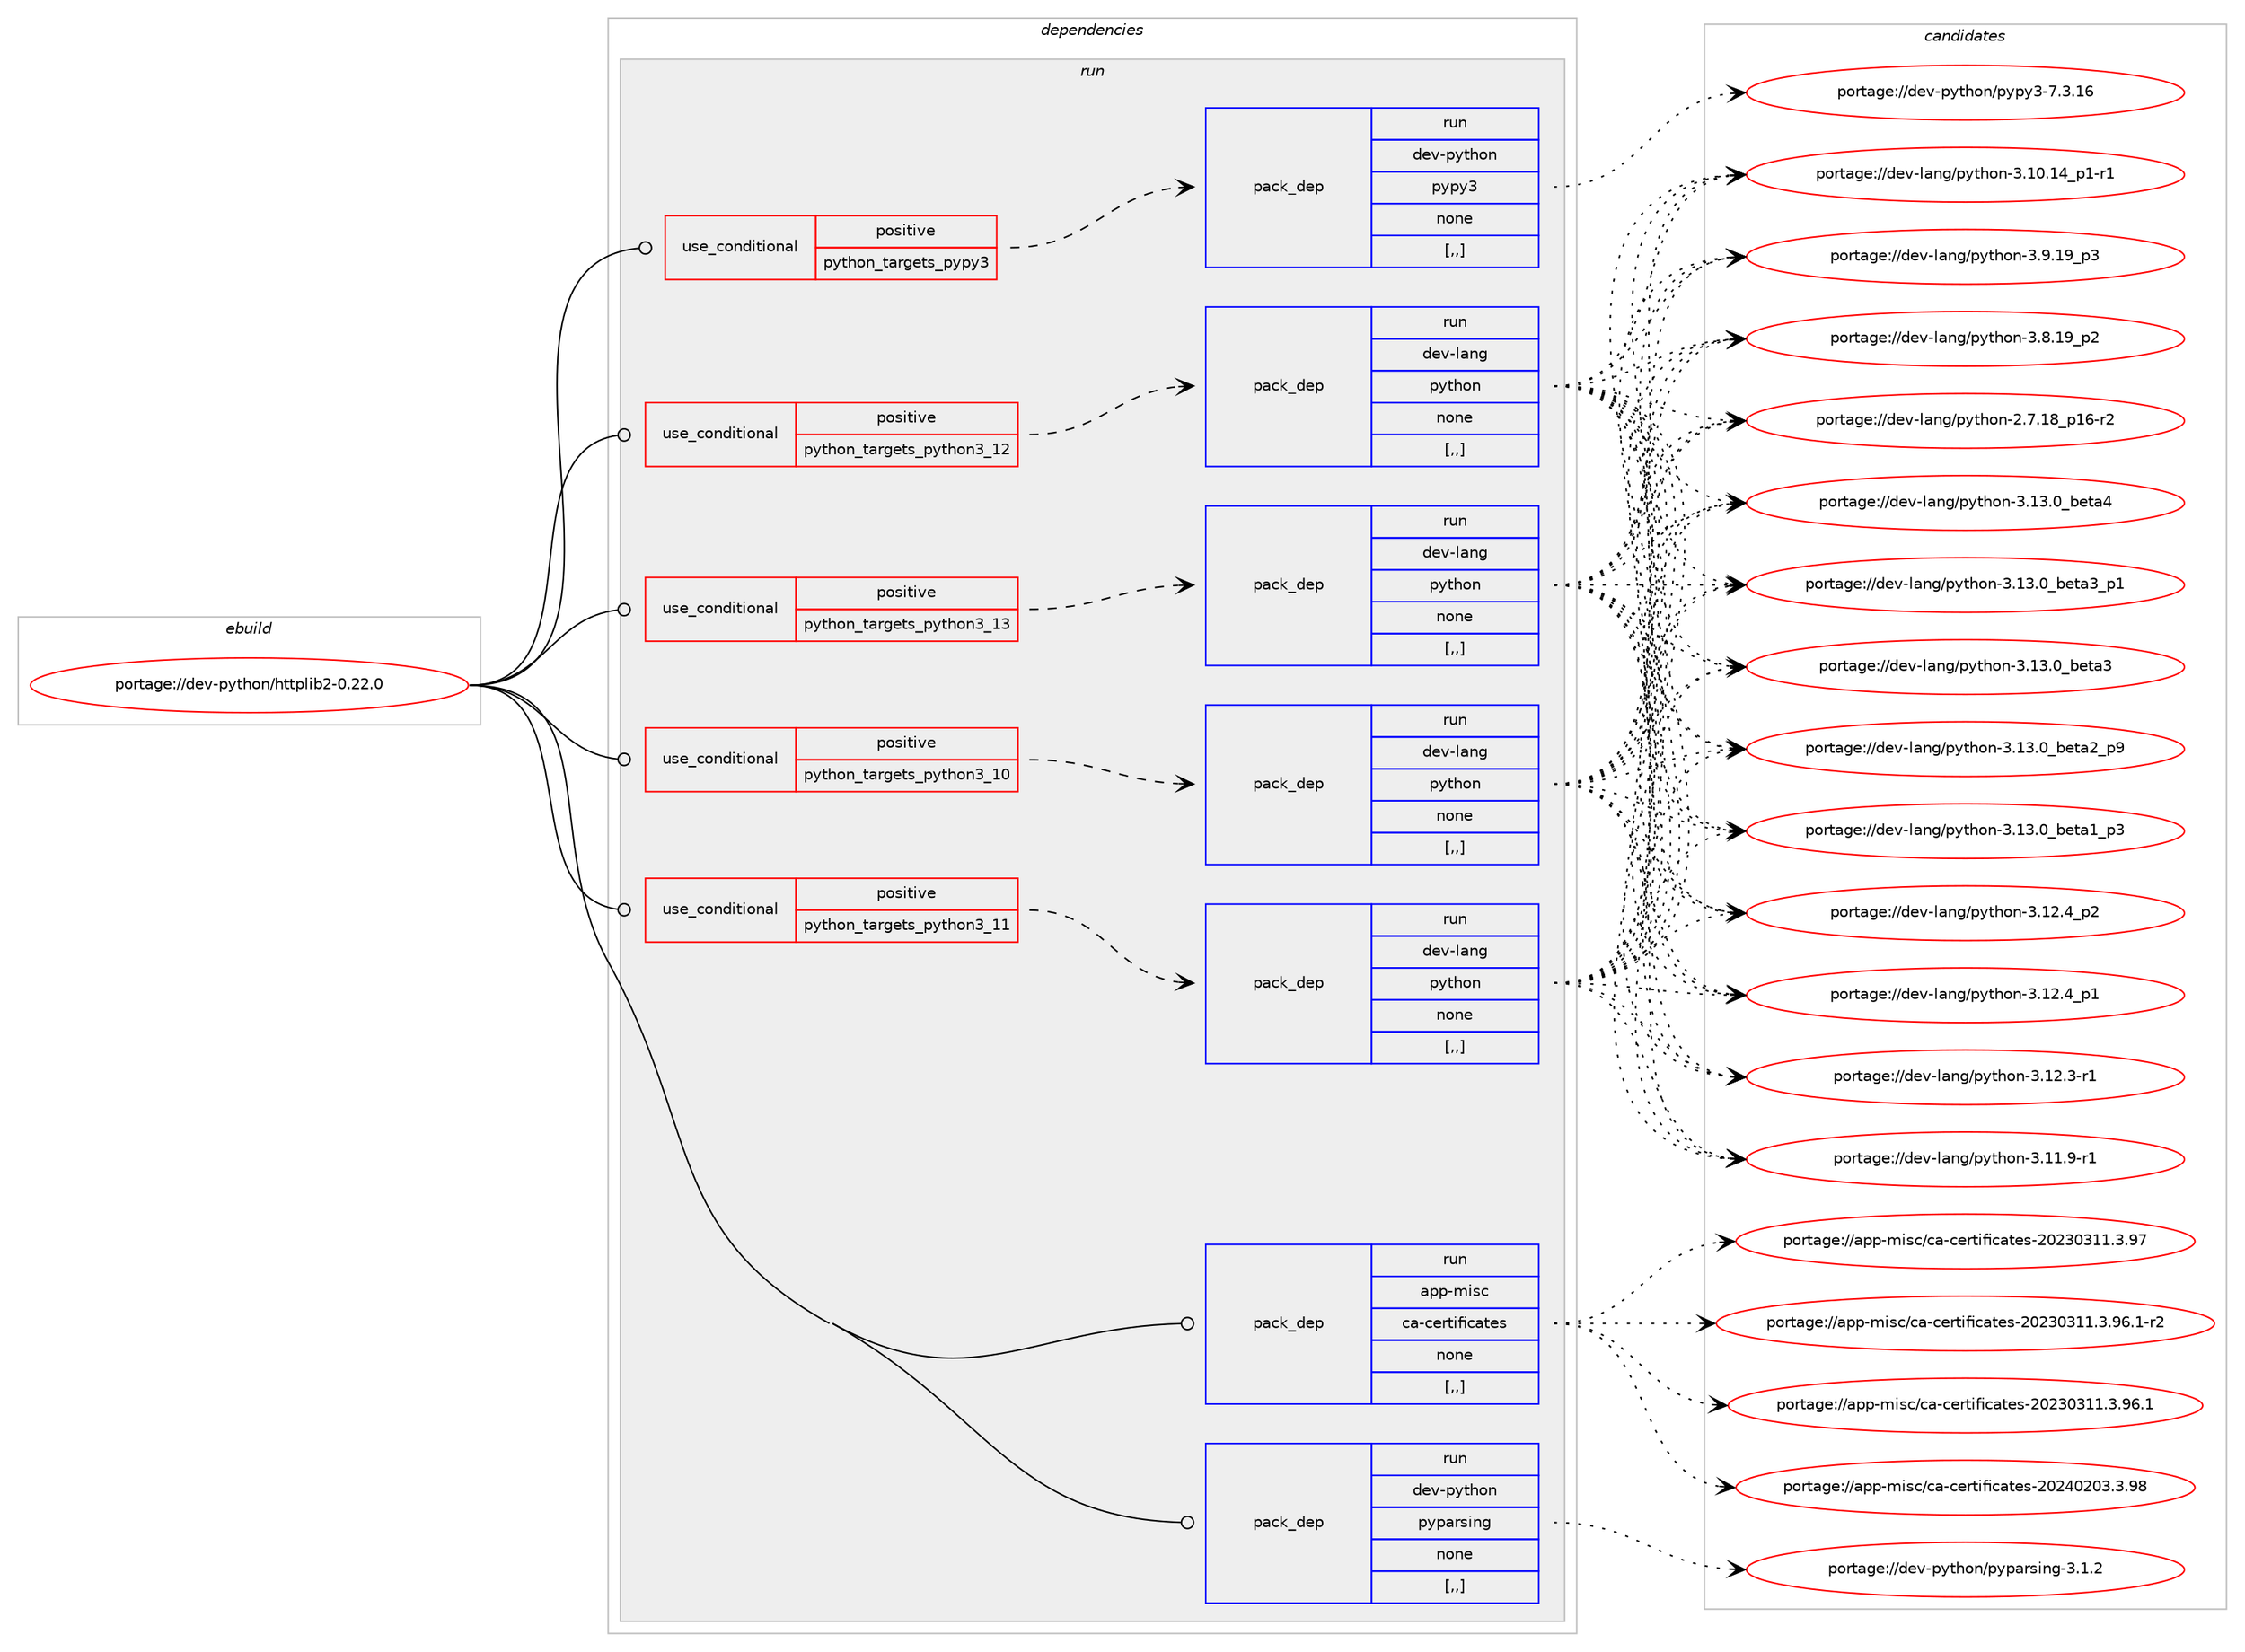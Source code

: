 digraph prolog {

# *************
# Graph options
# *************

newrank=true;
concentrate=true;
compound=true;
graph [rankdir=LR,fontname=Helvetica,fontsize=10,ranksep=1.5];#, ranksep=2.5, nodesep=0.2];
edge  [arrowhead=vee];
node  [fontname=Helvetica,fontsize=10];

# **********
# The ebuild
# **********

subgraph cluster_leftcol {
color=gray;
label=<<i>ebuild</i>>;
id [label="portage://dev-python/httplib2-0.22.0", color=red, width=4, href="../dev-python/httplib2-0.22.0.svg"];
}

# ****************
# The dependencies
# ****************

subgraph cluster_midcol {
color=gray;
label=<<i>dependencies</i>>;
subgraph cluster_compile {
fillcolor="#eeeeee";
style=filled;
label=<<i>compile</i>>;
}
subgraph cluster_compileandrun {
fillcolor="#eeeeee";
style=filled;
label=<<i>compile and run</i>>;
}
subgraph cluster_run {
fillcolor="#eeeeee";
style=filled;
label=<<i>run</i>>;
subgraph cond33622 {
dependency148339 [label=<<TABLE BORDER="0" CELLBORDER="1" CELLSPACING="0" CELLPADDING="4"><TR><TD ROWSPAN="3" CELLPADDING="10">use_conditional</TD></TR><TR><TD>positive</TD></TR><TR><TD>python_targets_pypy3</TD></TR></TABLE>>, shape=none, color=red];
subgraph pack113464 {
dependency148340 [label=<<TABLE BORDER="0" CELLBORDER="1" CELLSPACING="0" CELLPADDING="4" WIDTH="220"><TR><TD ROWSPAN="6" CELLPADDING="30">pack_dep</TD></TR><TR><TD WIDTH="110">run</TD></TR><TR><TD>dev-python</TD></TR><TR><TD>pypy3</TD></TR><TR><TD>none</TD></TR><TR><TD>[,,]</TD></TR></TABLE>>, shape=none, color=blue];
}
dependency148339:e -> dependency148340:w [weight=20,style="dashed",arrowhead="vee"];
}
id:e -> dependency148339:w [weight=20,style="solid",arrowhead="odot"];
subgraph cond33623 {
dependency148341 [label=<<TABLE BORDER="0" CELLBORDER="1" CELLSPACING="0" CELLPADDING="4"><TR><TD ROWSPAN="3" CELLPADDING="10">use_conditional</TD></TR><TR><TD>positive</TD></TR><TR><TD>python_targets_python3_10</TD></TR></TABLE>>, shape=none, color=red];
subgraph pack113465 {
dependency148342 [label=<<TABLE BORDER="0" CELLBORDER="1" CELLSPACING="0" CELLPADDING="4" WIDTH="220"><TR><TD ROWSPAN="6" CELLPADDING="30">pack_dep</TD></TR><TR><TD WIDTH="110">run</TD></TR><TR><TD>dev-lang</TD></TR><TR><TD>python</TD></TR><TR><TD>none</TD></TR><TR><TD>[,,]</TD></TR></TABLE>>, shape=none, color=blue];
}
dependency148341:e -> dependency148342:w [weight=20,style="dashed",arrowhead="vee"];
}
id:e -> dependency148341:w [weight=20,style="solid",arrowhead="odot"];
subgraph cond33624 {
dependency148343 [label=<<TABLE BORDER="0" CELLBORDER="1" CELLSPACING="0" CELLPADDING="4"><TR><TD ROWSPAN="3" CELLPADDING="10">use_conditional</TD></TR><TR><TD>positive</TD></TR><TR><TD>python_targets_python3_11</TD></TR></TABLE>>, shape=none, color=red];
subgraph pack113466 {
dependency148344 [label=<<TABLE BORDER="0" CELLBORDER="1" CELLSPACING="0" CELLPADDING="4" WIDTH="220"><TR><TD ROWSPAN="6" CELLPADDING="30">pack_dep</TD></TR><TR><TD WIDTH="110">run</TD></TR><TR><TD>dev-lang</TD></TR><TR><TD>python</TD></TR><TR><TD>none</TD></TR><TR><TD>[,,]</TD></TR></TABLE>>, shape=none, color=blue];
}
dependency148343:e -> dependency148344:w [weight=20,style="dashed",arrowhead="vee"];
}
id:e -> dependency148343:w [weight=20,style="solid",arrowhead="odot"];
subgraph cond33625 {
dependency148345 [label=<<TABLE BORDER="0" CELLBORDER="1" CELLSPACING="0" CELLPADDING="4"><TR><TD ROWSPAN="3" CELLPADDING="10">use_conditional</TD></TR><TR><TD>positive</TD></TR><TR><TD>python_targets_python3_12</TD></TR></TABLE>>, shape=none, color=red];
subgraph pack113467 {
dependency148346 [label=<<TABLE BORDER="0" CELLBORDER="1" CELLSPACING="0" CELLPADDING="4" WIDTH="220"><TR><TD ROWSPAN="6" CELLPADDING="30">pack_dep</TD></TR><TR><TD WIDTH="110">run</TD></TR><TR><TD>dev-lang</TD></TR><TR><TD>python</TD></TR><TR><TD>none</TD></TR><TR><TD>[,,]</TD></TR></TABLE>>, shape=none, color=blue];
}
dependency148345:e -> dependency148346:w [weight=20,style="dashed",arrowhead="vee"];
}
id:e -> dependency148345:w [weight=20,style="solid",arrowhead="odot"];
subgraph cond33626 {
dependency148347 [label=<<TABLE BORDER="0" CELLBORDER="1" CELLSPACING="0" CELLPADDING="4"><TR><TD ROWSPAN="3" CELLPADDING="10">use_conditional</TD></TR><TR><TD>positive</TD></TR><TR><TD>python_targets_python3_13</TD></TR></TABLE>>, shape=none, color=red];
subgraph pack113468 {
dependency148348 [label=<<TABLE BORDER="0" CELLBORDER="1" CELLSPACING="0" CELLPADDING="4" WIDTH="220"><TR><TD ROWSPAN="6" CELLPADDING="30">pack_dep</TD></TR><TR><TD WIDTH="110">run</TD></TR><TR><TD>dev-lang</TD></TR><TR><TD>python</TD></TR><TR><TD>none</TD></TR><TR><TD>[,,]</TD></TR></TABLE>>, shape=none, color=blue];
}
dependency148347:e -> dependency148348:w [weight=20,style="dashed",arrowhead="vee"];
}
id:e -> dependency148347:w [weight=20,style="solid",arrowhead="odot"];
subgraph pack113469 {
dependency148349 [label=<<TABLE BORDER="0" CELLBORDER="1" CELLSPACING="0" CELLPADDING="4" WIDTH="220"><TR><TD ROWSPAN="6" CELLPADDING="30">pack_dep</TD></TR><TR><TD WIDTH="110">run</TD></TR><TR><TD>app-misc</TD></TR><TR><TD>ca-certificates</TD></TR><TR><TD>none</TD></TR><TR><TD>[,,]</TD></TR></TABLE>>, shape=none, color=blue];
}
id:e -> dependency148349:w [weight=20,style="solid",arrowhead="odot"];
subgraph pack113470 {
dependency148350 [label=<<TABLE BORDER="0" CELLBORDER="1" CELLSPACING="0" CELLPADDING="4" WIDTH="220"><TR><TD ROWSPAN="6" CELLPADDING="30">pack_dep</TD></TR><TR><TD WIDTH="110">run</TD></TR><TR><TD>dev-python</TD></TR><TR><TD>pyparsing</TD></TR><TR><TD>none</TD></TR><TR><TD>[,,]</TD></TR></TABLE>>, shape=none, color=blue];
}
id:e -> dependency148350:w [weight=20,style="solid",arrowhead="odot"];
}
}

# **************
# The candidates
# **************

subgraph cluster_choices {
rank=same;
color=gray;
label=<<i>candidates</i>>;

subgraph choice113464 {
color=black;
nodesep=1;
choice10010111845112121116104111110471121211121215145554651464954 [label="portage://dev-python/pypy3-7.3.16", color=red, width=4,href="../dev-python/pypy3-7.3.16.svg"];
dependency148340:e -> choice10010111845112121116104111110471121211121215145554651464954:w [style=dotted,weight="100"];
}
subgraph choice113465 {
color=black;
nodesep=1;
choice1001011184510897110103471121211161041111104551464951464895981011169752 [label="portage://dev-lang/python-3.13.0_beta4", color=red, width=4,href="../dev-lang/python-3.13.0_beta4.svg"];
choice10010111845108971101034711212111610411111045514649514648959810111697519511249 [label="portage://dev-lang/python-3.13.0_beta3_p1", color=red, width=4,href="../dev-lang/python-3.13.0_beta3_p1.svg"];
choice1001011184510897110103471121211161041111104551464951464895981011169751 [label="portage://dev-lang/python-3.13.0_beta3", color=red, width=4,href="../dev-lang/python-3.13.0_beta3.svg"];
choice10010111845108971101034711212111610411111045514649514648959810111697509511257 [label="portage://dev-lang/python-3.13.0_beta2_p9", color=red, width=4,href="../dev-lang/python-3.13.0_beta2_p9.svg"];
choice10010111845108971101034711212111610411111045514649514648959810111697499511251 [label="portage://dev-lang/python-3.13.0_beta1_p3", color=red, width=4,href="../dev-lang/python-3.13.0_beta1_p3.svg"];
choice100101118451089711010347112121116104111110455146495046529511250 [label="portage://dev-lang/python-3.12.4_p2", color=red, width=4,href="../dev-lang/python-3.12.4_p2.svg"];
choice100101118451089711010347112121116104111110455146495046529511249 [label="portage://dev-lang/python-3.12.4_p1", color=red, width=4,href="../dev-lang/python-3.12.4_p1.svg"];
choice100101118451089711010347112121116104111110455146495046514511449 [label="portage://dev-lang/python-3.12.3-r1", color=red, width=4,href="../dev-lang/python-3.12.3-r1.svg"];
choice100101118451089711010347112121116104111110455146494946574511449 [label="portage://dev-lang/python-3.11.9-r1", color=red, width=4,href="../dev-lang/python-3.11.9-r1.svg"];
choice100101118451089711010347112121116104111110455146494846495295112494511449 [label="portage://dev-lang/python-3.10.14_p1-r1", color=red, width=4,href="../dev-lang/python-3.10.14_p1-r1.svg"];
choice100101118451089711010347112121116104111110455146574649579511251 [label="portage://dev-lang/python-3.9.19_p3", color=red, width=4,href="../dev-lang/python-3.9.19_p3.svg"];
choice100101118451089711010347112121116104111110455146564649579511250 [label="portage://dev-lang/python-3.8.19_p2", color=red, width=4,href="../dev-lang/python-3.8.19_p2.svg"];
choice100101118451089711010347112121116104111110455046554649569511249544511450 [label="portage://dev-lang/python-2.7.18_p16-r2", color=red, width=4,href="../dev-lang/python-2.7.18_p16-r2.svg"];
dependency148342:e -> choice1001011184510897110103471121211161041111104551464951464895981011169752:w [style=dotted,weight="100"];
dependency148342:e -> choice10010111845108971101034711212111610411111045514649514648959810111697519511249:w [style=dotted,weight="100"];
dependency148342:e -> choice1001011184510897110103471121211161041111104551464951464895981011169751:w [style=dotted,weight="100"];
dependency148342:e -> choice10010111845108971101034711212111610411111045514649514648959810111697509511257:w [style=dotted,weight="100"];
dependency148342:e -> choice10010111845108971101034711212111610411111045514649514648959810111697499511251:w [style=dotted,weight="100"];
dependency148342:e -> choice100101118451089711010347112121116104111110455146495046529511250:w [style=dotted,weight="100"];
dependency148342:e -> choice100101118451089711010347112121116104111110455146495046529511249:w [style=dotted,weight="100"];
dependency148342:e -> choice100101118451089711010347112121116104111110455146495046514511449:w [style=dotted,weight="100"];
dependency148342:e -> choice100101118451089711010347112121116104111110455146494946574511449:w [style=dotted,weight="100"];
dependency148342:e -> choice100101118451089711010347112121116104111110455146494846495295112494511449:w [style=dotted,weight="100"];
dependency148342:e -> choice100101118451089711010347112121116104111110455146574649579511251:w [style=dotted,weight="100"];
dependency148342:e -> choice100101118451089711010347112121116104111110455146564649579511250:w [style=dotted,weight="100"];
dependency148342:e -> choice100101118451089711010347112121116104111110455046554649569511249544511450:w [style=dotted,weight="100"];
}
subgraph choice113466 {
color=black;
nodesep=1;
choice1001011184510897110103471121211161041111104551464951464895981011169752 [label="portage://dev-lang/python-3.13.0_beta4", color=red, width=4,href="../dev-lang/python-3.13.0_beta4.svg"];
choice10010111845108971101034711212111610411111045514649514648959810111697519511249 [label="portage://dev-lang/python-3.13.0_beta3_p1", color=red, width=4,href="../dev-lang/python-3.13.0_beta3_p1.svg"];
choice1001011184510897110103471121211161041111104551464951464895981011169751 [label="portage://dev-lang/python-3.13.0_beta3", color=red, width=4,href="../dev-lang/python-3.13.0_beta3.svg"];
choice10010111845108971101034711212111610411111045514649514648959810111697509511257 [label="portage://dev-lang/python-3.13.0_beta2_p9", color=red, width=4,href="../dev-lang/python-3.13.0_beta2_p9.svg"];
choice10010111845108971101034711212111610411111045514649514648959810111697499511251 [label="portage://dev-lang/python-3.13.0_beta1_p3", color=red, width=4,href="../dev-lang/python-3.13.0_beta1_p3.svg"];
choice100101118451089711010347112121116104111110455146495046529511250 [label="portage://dev-lang/python-3.12.4_p2", color=red, width=4,href="../dev-lang/python-3.12.4_p2.svg"];
choice100101118451089711010347112121116104111110455146495046529511249 [label="portage://dev-lang/python-3.12.4_p1", color=red, width=4,href="../dev-lang/python-3.12.4_p1.svg"];
choice100101118451089711010347112121116104111110455146495046514511449 [label="portage://dev-lang/python-3.12.3-r1", color=red, width=4,href="../dev-lang/python-3.12.3-r1.svg"];
choice100101118451089711010347112121116104111110455146494946574511449 [label="portage://dev-lang/python-3.11.9-r1", color=red, width=4,href="../dev-lang/python-3.11.9-r1.svg"];
choice100101118451089711010347112121116104111110455146494846495295112494511449 [label="portage://dev-lang/python-3.10.14_p1-r1", color=red, width=4,href="../dev-lang/python-3.10.14_p1-r1.svg"];
choice100101118451089711010347112121116104111110455146574649579511251 [label="portage://dev-lang/python-3.9.19_p3", color=red, width=4,href="../dev-lang/python-3.9.19_p3.svg"];
choice100101118451089711010347112121116104111110455146564649579511250 [label="portage://dev-lang/python-3.8.19_p2", color=red, width=4,href="../dev-lang/python-3.8.19_p2.svg"];
choice100101118451089711010347112121116104111110455046554649569511249544511450 [label="portage://dev-lang/python-2.7.18_p16-r2", color=red, width=4,href="../dev-lang/python-2.7.18_p16-r2.svg"];
dependency148344:e -> choice1001011184510897110103471121211161041111104551464951464895981011169752:w [style=dotted,weight="100"];
dependency148344:e -> choice10010111845108971101034711212111610411111045514649514648959810111697519511249:w [style=dotted,weight="100"];
dependency148344:e -> choice1001011184510897110103471121211161041111104551464951464895981011169751:w [style=dotted,weight="100"];
dependency148344:e -> choice10010111845108971101034711212111610411111045514649514648959810111697509511257:w [style=dotted,weight="100"];
dependency148344:e -> choice10010111845108971101034711212111610411111045514649514648959810111697499511251:w [style=dotted,weight="100"];
dependency148344:e -> choice100101118451089711010347112121116104111110455146495046529511250:w [style=dotted,weight="100"];
dependency148344:e -> choice100101118451089711010347112121116104111110455146495046529511249:w [style=dotted,weight="100"];
dependency148344:e -> choice100101118451089711010347112121116104111110455146495046514511449:w [style=dotted,weight="100"];
dependency148344:e -> choice100101118451089711010347112121116104111110455146494946574511449:w [style=dotted,weight="100"];
dependency148344:e -> choice100101118451089711010347112121116104111110455146494846495295112494511449:w [style=dotted,weight="100"];
dependency148344:e -> choice100101118451089711010347112121116104111110455146574649579511251:w [style=dotted,weight="100"];
dependency148344:e -> choice100101118451089711010347112121116104111110455146564649579511250:w [style=dotted,weight="100"];
dependency148344:e -> choice100101118451089711010347112121116104111110455046554649569511249544511450:w [style=dotted,weight="100"];
}
subgraph choice113467 {
color=black;
nodesep=1;
choice1001011184510897110103471121211161041111104551464951464895981011169752 [label="portage://dev-lang/python-3.13.0_beta4", color=red, width=4,href="../dev-lang/python-3.13.0_beta4.svg"];
choice10010111845108971101034711212111610411111045514649514648959810111697519511249 [label="portage://dev-lang/python-3.13.0_beta3_p1", color=red, width=4,href="../dev-lang/python-3.13.0_beta3_p1.svg"];
choice1001011184510897110103471121211161041111104551464951464895981011169751 [label="portage://dev-lang/python-3.13.0_beta3", color=red, width=4,href="../dev-lang/python-3.13.0_beta3.svg"];
choice10010111845108971101034711212111610411111045514649514648959810111697509511257 [label="portage://dev-lang/python-3.13.0_beta2_p9", color=red, width=4,href="../dev-lang/python-3.13.0_beta2_p9.svg"];
choice10010111845108971101034711212111610411111045514649514648959810111697499511251 [label="portage://dev-lang/python-3.13.0_beta1_p3", color=red, width=4,href="../dev-lang/python-3.13.0_beta1_p3.svg"];
choice100101118451089711010347112121116104111110455146495046529511250 [label="portage://dev-lang/python-3.12.4_p2", color=red, width=4,href="../dev-lang/python-3.12.4_p2.svg"];
choice100101118451089711010347112121116104111110455146495046529511249 [label="portage://dev-lang/python-3.12.4_p1", color=red, width=4,href="../dev-lang/python-3.12.4_p1.svg"];
choice100101118451089711010347112121116104111110455146495046514511449 [label="portage://dev-lang/python-3.12.3-r1", color=red, width=4,href="../dev-lang/python-3.12.3-r1.svg"];
choice100101118451089711010347112121116104111110455146494946574511449 [label="portage://dev-lang/python-3.11.9-r1", color=red, width=4,href="../dev-lang/python-3.11.9-r1.svg"];
choice100101118451089711010347112121116104111110455146494846495295112494511449 [label="portage://dev-lang/python-3.10.14_p1-r1", color=red, width=4,href="../dev-lang/python-3.10.14_p1-r1.svg"];
choice100101118451089711010347112121116104111110455146574649579511251 [label="portage://dev-lang/python-3.9.19_p3", color=red, width=4,href="../dev-lang/python-3.9.19_p3.svg"];
choice100101118451089711010347112121116104111110455146564649579511250 [label="portage://dev-lang/python-3.8.19_p2", color=red, width=4,href="../dev-lang/python-3.8.19_p2.svg"];
choice100101118451089711010347112121116104111110455046554649569511249544511450 [label="portage://dev-lang/python-2.7.18_p16-r2", color=red, width=4,href="../dev-lang/python-2.7.18_p16-r2.svg"];
dependency148346:e -> choice1001011184510897110103471121211161041111104551464951464895981011169752:w [style=dotted,weight="100"];
dependency148346:e -> choice10010111845108971101034711212111610411111045514649514648959810111697519511249:w [style=dotted,weight="100"];
dependency148346:e -> choice1001011184510897110103471121211161041111104551464951464895981011169751:w [style=dotted,weight="100"];
dependency148346:e -> choice10010111845108971101034711212111610411111045514649514648959810111697509511257:w [style=dotted,weight="100"];
dependency148346:e -> choice10010111845108971101034711212111610411111045514649514648959810111697499511251:w [style=dotted,weight="100"];
dependency148346:e -> choice100101118451089711010347112121116104111110455146495046529511250:w [style=dotted,weight="100"];
dependency148346:e -> choice100101118451089711010347112121116104111110455146495046529511249:w [style=dotted,weight="100"];
dependency148346:e -> choice100101118451089711010347112121116104111110455146495046514511449:w [style=dotted,weight="100"];
dependency148346:e -> choice100101118451089711010347112121116104111110455146494946574511449:w [style=dotted,weight="100"];
dependency148346:e -> choice100101118451089711010347112121116104111110455146494846495295112494511449:w [style=dotted,weight="100"];
dependency148346:e -> choice100101118451089711010347112121116104111110455146574649579511251:w [style=dotted,weight="100"];
dependency148346:e -> choice100101118451089711010347112121116104111110455146564649579511250:w [style=dotted,weight="100"];
dependency148346:e -> choice100101118451089711010347112121116104111110455046554649569511249544511450:w [style=dotted,weight="100"];
}
subgraph choice113468 {
color=black;
nodesep=1;
choice1001011184510897110103471121211161041111104551464951464895981011169752 [label="portage://dev-lang/python-3.13.0_beta4", color=red, width=4,href="../dev-lang/python-3.13.0_beta4.svg"];
choice10010111845108971101034711212111610411111045514649514648959810111697519511249 [label="portage://dev-lang/python-3.13.0_beta3_p1", color=red, width=4,href="../dev-lang/python-3.13.0_beta3_p1.svg"];
choice1001011184510897110103471121211161041111104551464951464895981011169751 [label="portage://dev-lang/python-3.13.0_beta3", color=red, width=4,href="../dev-lang/python-3.13.0_beta3.svg"];
choice10010111845108971101034711212111610411111045514649514648959810111697509511257 [label="portage://dev-lang/python-3.13.0_beta2_p9", color=red, width=4,href="../dev-lang/python-3.13.0_beta2_p9.svg"];
choice10010111845108971101034711212111610411111045514649514648959810111697499511251 [label="portage://dev-lang/python-3.13.0_beta1_p3", color=red, width=4,href="../dev-lang/python-3.13.0_beta1_p3.svg"];
choice100101118451089711010347112121116104111110455146495046529511250 [label="portage://dev-lang/python-3.12.4_p2", color=red, width=4,href="../dev-lang/python-3.12.4_p2.svg"];
choice100101118451089711010347112121116104111110455146495046529511249 [label="portage://dev-lang/python-3.12.4_p1", color=red, width=4,href="../dev-lang/python-3.12.4_p1.svg"];
choice100101118451089711010347112121116104111110455146495046514511449 [label="portage://dev-lang/python-3.12.3-r1", color=red, width=4,href="../dev-lang/python-3.12.3-r1.svg"];
choice100101118451089711010347112121116104111110455146494946574511449 [label="portage://dev-lang/python-3.11.9-r1", color=red, width=4,href="../dev-lang/python-3.11.9-r1.svg"];
choice100101118451089711010347112121116104111110455146494846495295112494511449 [label="portage://dev-lang/python-3.10.14_p1-r1", color=red, width=4,href="../dev-lang/python-3.10.14_p1-r1.svg"];
choice100101118451089711010347112121116104111110455146574649579511251 [label="portage://dev-lang/python-3.9.19_p3", color=red, width=4,href="../dev-lang/python-3.9.19_p3.svg"];
choice100101118451089711010347112121116104111110455146564649579511250 [label="portage://dev-lang/python-3.8.19_p2", color=red, width=4,href="../dev-lang/python-3.8.19_p2.svg"];
choice100101118451089711010347112121116104111110455046554649569511249544511450 [label="portage://dev-lang/python-2.7.18_p16-r2", color=red, width=4,href="../dev-lang/python-2.7.18_p16-r2.svg"];
dependency148348:e -> choice1001011184510897110103471121211161041111104551464951464895981011169752:w [style=dotted,weight="100"];
dependency148348:e -> choice10010111845108971101034711212111610411111045514649514648959810111697519511249:w [style=dotted,weight="100"];
dependency148348:e -> choice1001011184510897110103471121211161041111104551464951464895981011169751:w [style=dotted,weight="100"];
dependency148348:e -> choice10010111845108971101034711212111610411111045514649514648959810111697509511257:w [style=dotted,weight="100"];
dependency148348:e -> choice10010111845108971101034711212111610411111045514649514648959810111697499511251:w [style=dotted,weight="100"];
dependency148348:e -> choice100101118451089711010347112121116104111110455146495046529511250:w [style=dotted,weight="100"];
dependency148348:e -> choice100101118451089711010347112121116104111110455146495046529511249:w [style=dotted,weight="100"];
dependency148348:e -> choice100101118451089711010347112121116104111110455146495046514511449:w [style=dotted,weight="100"];
dependency148348:e -> choice100101118451089711010347112121116104111110455146494946574511449:w [style=dotted,weight="100"];
dependency148348:e -> choice100101118451089711010347112121116104111110455146494846495295112494511449:w [style=dotted,weight="100"];
dependency148348:e -> choice100101118451089711010347112121116104111110455146574649579511251:w [style=dotted,weight="100"];
dependency148348:e -> choice100101118451089711010347112121116104111110455146564649579511250:w [style=dotted,weight="100"];
dependency148348:e -> choice100101118451089711010347112121116104111110455046554649569511249544511450:w [style=dotted,weight="100"];
}
subgraph choice113469 {
color=black;
nodesep=1;
choice971121124510910511599479997459910111411610510210599971161011154550485052485048514651465756 [label="portage://app-misc/ca-certificates-20240203.3.98", color=red, width=4,href="../app-misc/ca-certificates-20240203.3.98.svg"];
choice971121124510910511599479997459910111411610510210599971161011154550485051485149494651465755 [label="portage://app-misc/ca-certificates-20230311.3.97", color=red, width=4,href="../app-misc/ca-certificates-20230311.3.97.svg"];
choice97112112451091051159947999745991011141161051021059997116101115455048505148514949465146575446494511450 [label="portage://app-misc/ca-certificates-20230311.3.96.1-r2", color=red, width=4,href="../app-misc/ca-certificates-20230311.3.96.1-r2.svg"];
choice9711211245109105115994799974599101114116105102105999711610111545504850514851494946514657544649 [label="portage://app-misc/ca-certificates-20230311.3.96.1", color=red, width=4,href="../app-misc/ca-certificates-20230311.3.96.1.svg"];
dependency148349:e -> choice971121124510910511599479997459910111411610510210599971161011154550485052485048514651465756:w [style=dotted,weight="100"];
dependency148349:e -> choice971121124510910511599479997459910111411610510210599971161011154550485051485149494651465755:w [style=dotted,weight="100"];
dependency148349:e -> choice97112112451091051159947999745991011141161051021059997116101115455048505148514949465146575446494511450:w [style=dotted,weight="100"];
dependency148349:e -> choice9711211245109105115994799974599101114116105102105999711610111545504850514851494946514657544649:w [style=dotted,weight="100"];
}
subgraph choice113470 {
color=black;
nodesep=1;
choice100101118451121211161041111104711212111297114115105110103455146494650 [label="portage://dev-python/pyparsing-3.1.2", color=red, width=4,href="../dev-python/pyparsing-3.1.2.svg"];
dependency148350:e -> choice100101118451121211161041111104711212111297114115105110103455146494650:w [style=dotted,weight="100"];
}
}

}
